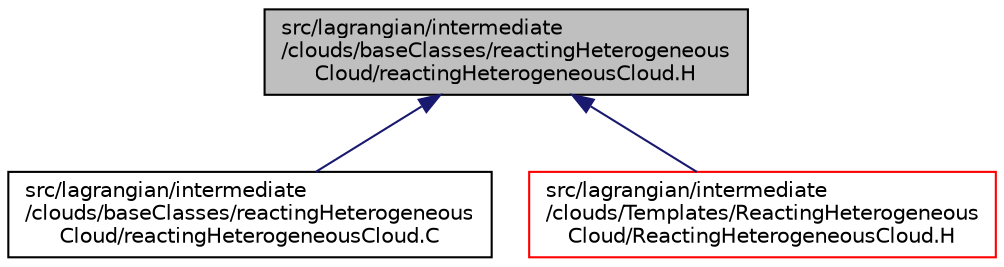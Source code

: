 digraph "src/lagrangian/intermediate/clouds/baseClasses/reactingHeterogeneousCloud/reactingHeterogeneousCloud.H"
{
  bgcolor="transparent";
  edge [fontname="Helvetica",fontsize="10",labelfontname="Helvetica",labelfontsize="10"];
  node [fontname="Helvetica",fontsize="10",shape=record];
  Node1 [label="src/lagrangian/intermediate\l/clouds/baseClasses/reactingHeterogeneous\lCloud/reactingHeterogeneousCloud.H",height=0.2,width=0.4,color="black", fillcolor="grey75", style="filled" fontcolor="black"];
  Node1 -> Node2 [dir="back",color="midnightblue",fontsize="10",style="solid",fontname="Helvetica"];
  Node2 [label="src/lagrangian/intermediate\l/clouds/baseClasses/reactingHeterogeneous\lCloud/reactingHeterogeneousCloud.C",height=0.2,width=0.4,color="black",URL="$reactingHeterogeneousCloud_8C.html"];
  Node1 -> Node3 [dir="back",color="midnightblue",fontsize="10",style="solid",fontname="Helvetica"];
  Node3 [label="src/lagrangian/intermediate\l/clouds/Templates/ReactingHeterogeneous\lCloud/ReactingHeterogeneousCloud.H",height=0.2,width=0.4,color="red",URL="$ReactingHeterogeneousCloud_8H.html"];
}
